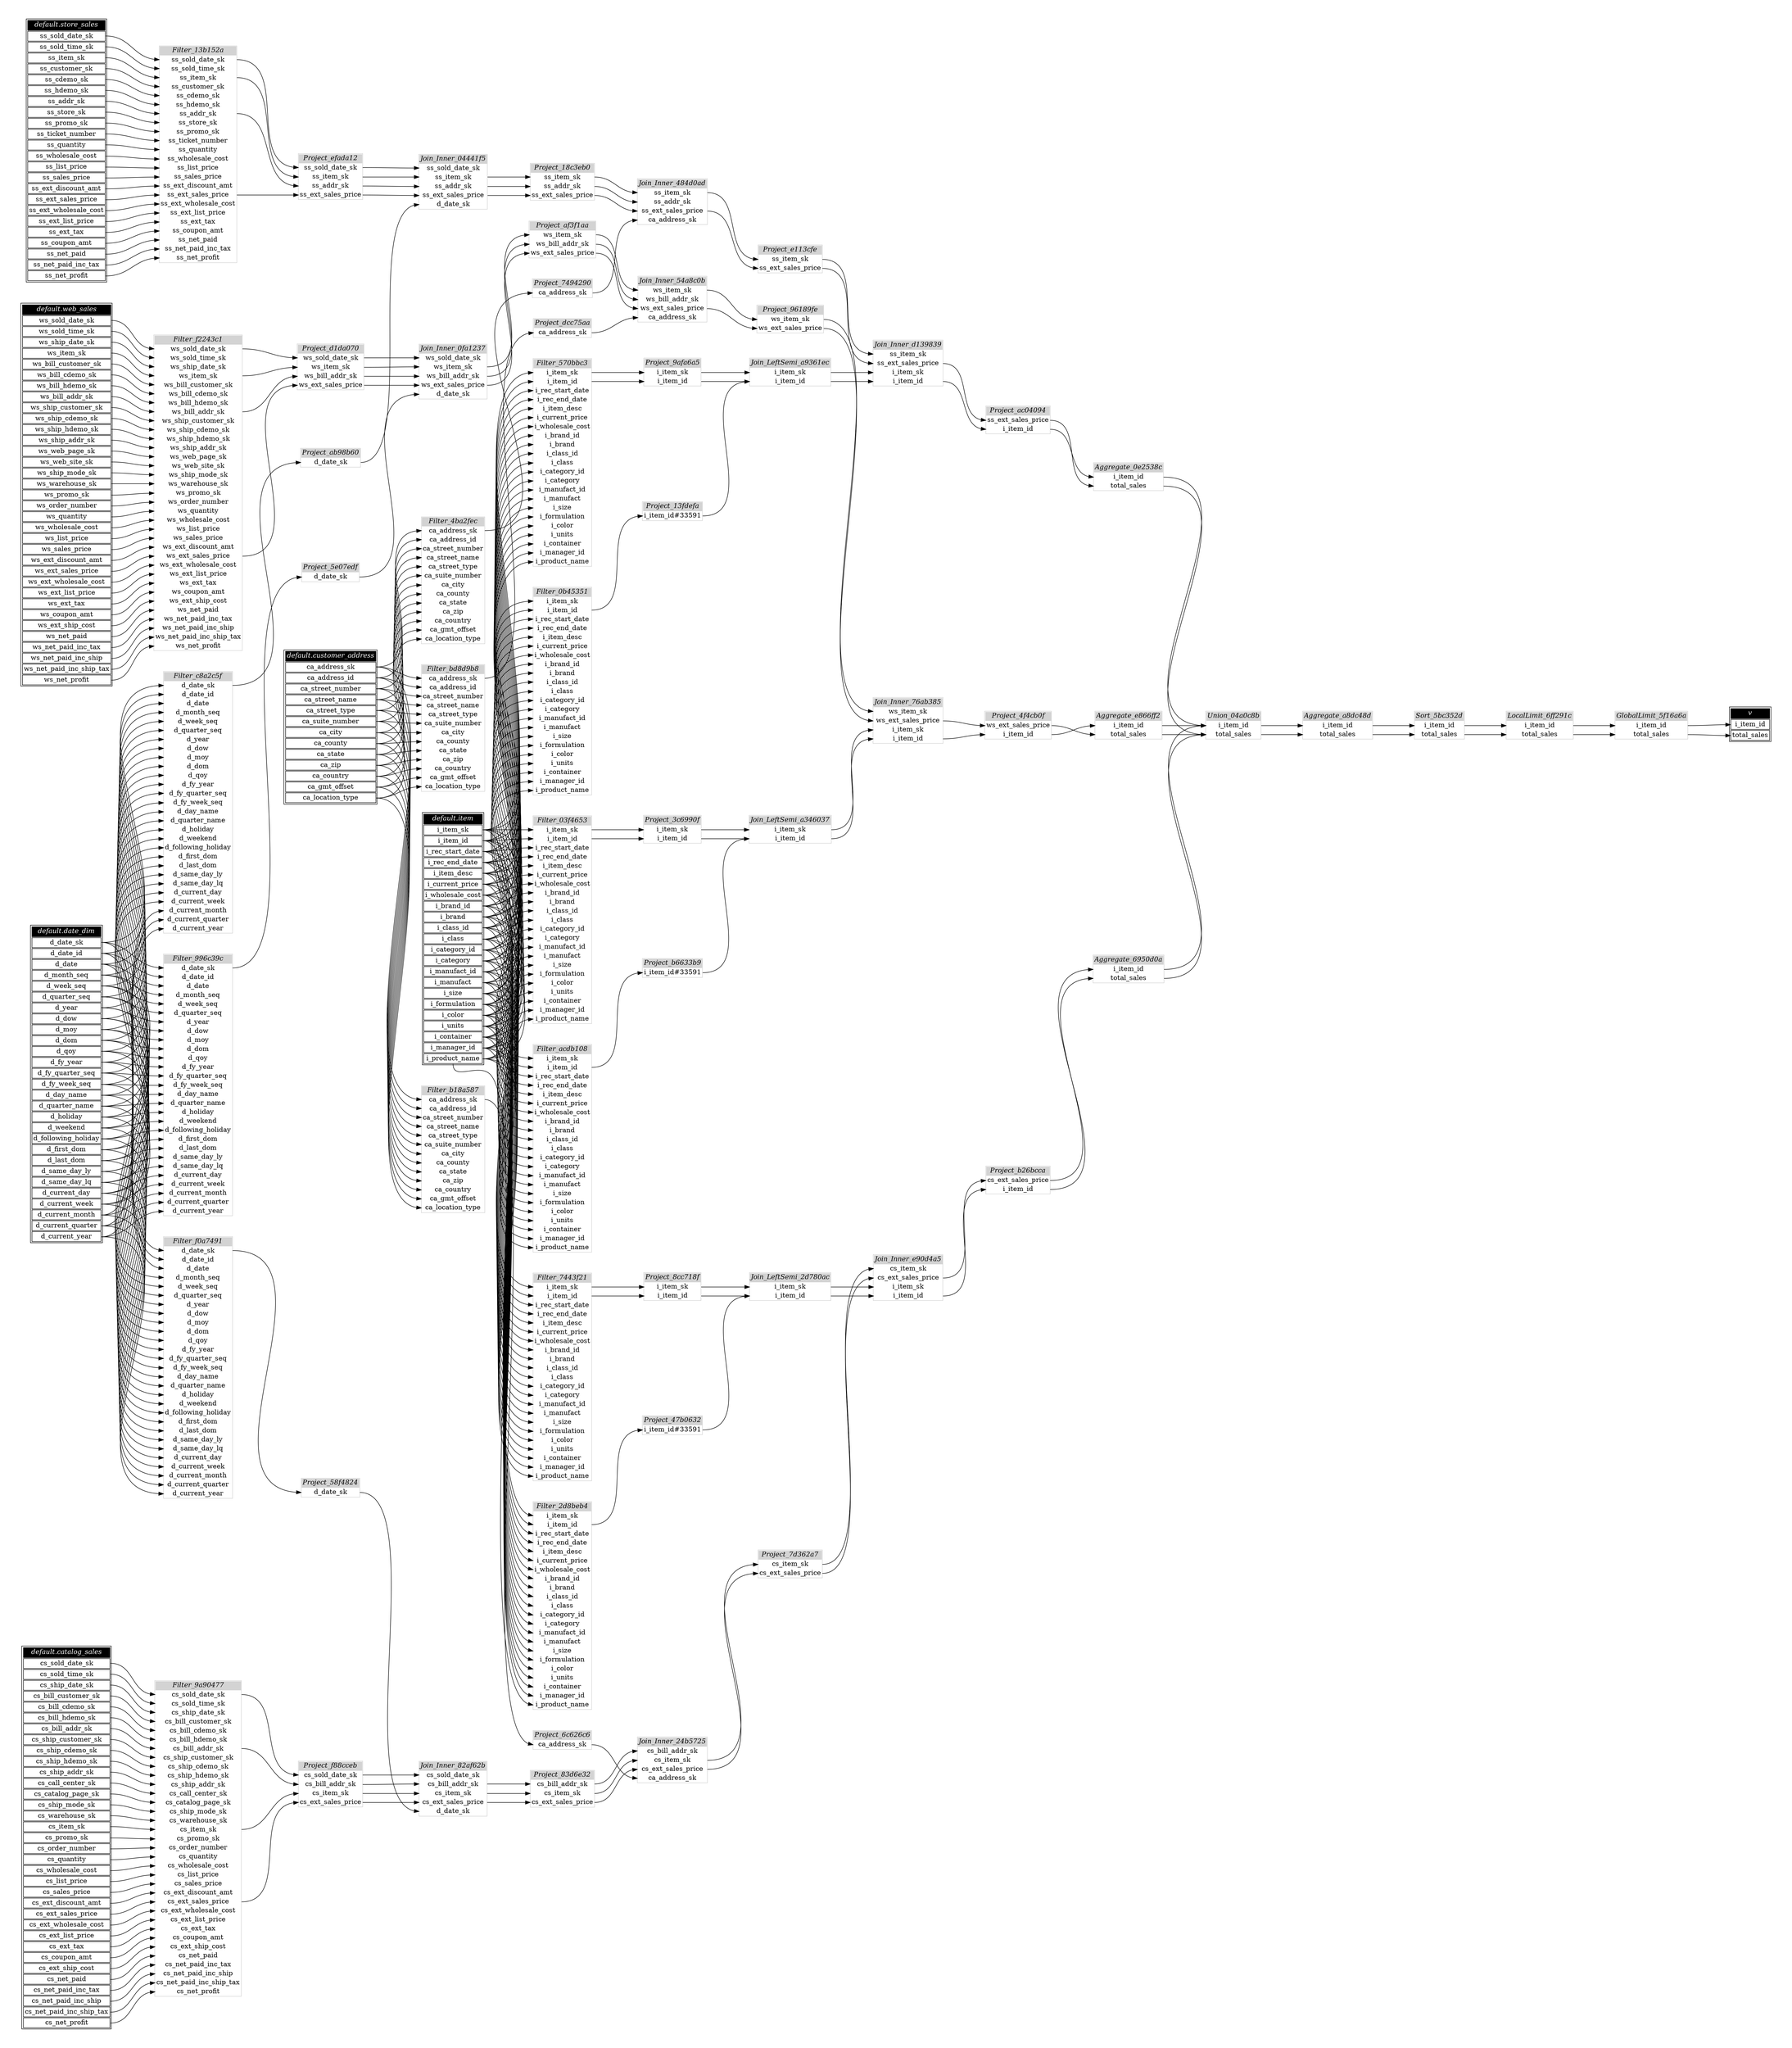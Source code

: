 // Automatically generated by TPCDSFlowTestSuite


digraph {
  graph [pad="0.5" nodesep="0.5" ranksep="1" fontname="Helvetica" rankdir=LR];
  node [shape=plaintext]

  
"Aggregate_0e2538c" [label=<
<table color="lightgray" border="1" cellborder="0" cellspacing="0">
  <tr><td bgcolor="lightgray" port="nodeName"><i>Aggregate_0e2538c</i></td></tr>
  <tr><td port="0">i_item_id</td></tr>
<tr><td port="1">total_sales</td></tr>
</table>>];
     

"Aggregate_6950d0a" [label=<
<table color="lightgray" border="1" cellborder="0" cellspacing="0">
  <tr><td bgcolor="lightgray" port="nodeName"><i>Aggregate_6950d0a</i></td></tr>
  <tr><td port="0">i_item_id</td></tr>
<tr><td port="1">total_sales</td></tr>
</table>>];
     

"Aggregate_a8dc48d" [label=<
<table color="lightgray" border="1" cellborder="0" cellspacing="0">
  <tr><td bgcolor="lightgray" port="nodeName"><i>Aggregate_a8dc48d</i></td></tr>
  <tr><td port="0">i_item_id</td></tr>
<tr><td port="1">total_sales</td></tr>
</table>>];
     

"Aggregate_e866ff2" [label=<
<table color="lightgray" border="1" cellborder="0" cellspacing="0">
  <tr><td bgcolor="lightgray" port="nodeName"><i>Aggregate_e866ff2</i></td></tr>
  <tr><td port="0">i_item_id</td></tr>
<tr><td port="1">total_sales</td></tr>
</table>>];
     

"Filter_03f4653" [label=<
<table color="lightgray" border="1" cellborder="0" cellspacing="0">
  <tr><td bgcolor="lightgray" port="nodeName"><i>Filter_03f4653</i></td></tr>
  <tr><td port="0">i_item_sk</td></tr>
<tr><td port="1">i_item_id</td></tr>
<tr><td port="2">i_rec_start_date</td></tr>
<tr><td port="3">i_rec_end_date</td></tr>
<tr><td port="4">i_item_desc</td></tr>
<tr><td port="5">i_current_price</td></tr>
<tr><td port="6">i_wholesale_cost</td></tr>
<tr><td port="7">i_brand_id</td></tr>
<tr><td port="8">i_brand</td></tr>
<tr><td port="9">i_class_id</td></tr>
<tr><td port="10">i_class</td></tr>
<tr><td port="11">i_category_id</td></tr>
<tr><td port="12">i_category</td></tr>
<tr><td port="13">i_manufact_id</td></tr>
<tr><td port="14">i_manufact</td></tr>
<tr><td port="15">i_size</td></tr>
<tr><td port="16">i_formulation</td></tr>
<tr><td port="17">i_color</td></tr>
<tr><td port="18">i_units</td></tr>
<tr><td port="19">i_container</td></tr>
<tr><td port="20">i_manager_id</td></tr>
<tr><td port="21">i_product_name</td></tr>
</table>>];
     

"Filter_0b45351" [label=<
<table color="lightgray" border="1" cellborder="0" cellspacing="0">
  <tr><td bgcolor="lightgray" port="nodeName"><i>Filter_0b45351</i></td></tr>
  <tr><td port="0">i_item_sk</td></tr>
<tr><td port="1">i_item_id</td></tr>
<tr><td port="2">i_rec_start_date</td></tr>
<tr><td port="3">i_rec_end_date</td></tr>
<tr><td port="4">i_item_desc</td></tr>
<tr><td port="5">i_current_price</td></tr>
<tr><td port="6">i_wholesale_cost</td></tr>
<tr><td port="7">i_brand_id</td></tr>
<tr><td port="8">i_brand</td></tr>
<tr><td port="9">i_class_id</td></tr>
<tr><td port="10">i_class</td></tr>
<tr><td port="11">i_category_id</td></tr>
<tr><td port="12">i_category</td></tr>
<tr><td port="13">i_manufact_id</td></tr>
<tr><td port="14">i_manufact</td></tr>
<tr><td port="15">i_size</td></tr>
<tr><td port="16">i_formulation</td></tr>
<tr><td port="17">i_color</td></tr>
<tr><td port="18">i_units</td></tr>
<tr><td port="19">i_container</td></tr>
<tr><td port="20">i_manager_id</td></tr>
<tr><td port="21">i_product_name</td></tr>
</table>>];
     

"Filter_13b152a" [label=<
<table color="lightgray" border="1" cellborder="0" cellspacing="0">
  <tr><td bgcolor="lightgray" port="nodeName"><i>Filter_13b152a</i></td></tr>
  <tr><td port="0">ss_sold_date_sk</td></tr>
<tr><td port="1">ss_sold_time_sk</td></tr>
<tr><td port="2">ss_item_sk</td></tr>
<tr><td port="3">ss_customer_sk</td></tr>
<tr><td port="4">ss_cdemo_sk</td></tr>
<tr><td port="5">ss_hdemo_sk</td></tr>
<tr><td port="6">ss_addr_sk</td></tr>
<tr><td port="7">ss_store_sk</td></tr>
<tr><td port="8">ss_promo_sk</td></tr>
<tr><td port="9">ss_ticket_number</td></tr>
<tr><td port="10">ss_quantity</td></tr>
<tr><td port="11">ss_wholesale_cost</td></tr>
<tr><td port="12">ss_list_price</td></tr>
<tr><td port="13">ss_sales_price</td></tr>
<tr><td port="14">ss_ext_discount_amt</td></tr>
<tr><td port="15">ss_ext_sales_price</td></tr>
<tr><td port="16">ss_ext_wholesale_cost</td></tr>
<tr><td port="17">ss_ext_list_price</td></tr>
<tr><td port="18">ss_ext_tax</td></tr>
<tr><td port="19">ss_coupon_amt</td></tr>
<tr><td port="20">ss_net_paid</td></tr>
<tr><td port="21">ss_net_paid_inc_tax</td></tr>
<tr><td port="22">ss_net_profit</td></tr>
</table>>];
     

"Filter_2d8beb4" [label=<
<table color="lightgray" border="1" cellborder="0" cellspacing="0">
  <tr><td bgcolor="lightgray" port="nodeName"><i>Filter_2d8beb4</i></td></tr>
  <tr><td port="0">i_item_sk</td></tr>
<tr><td port="1">i_item_id</td></tr>
<tr><td port="2">i_rec_start_date</td></tr>
<tr><td port="3">i_rec_end_date</td></tr>
<tr><td port="4">i_item_desc</td></tr>
<tr><td port="5">i_current_price</td></tr>
<tr><td port="6">i_wholesale_cost</td></tr>
<tr><td port="7">i_brand_id</td></tr>
<tr><td port="8">i_brand</td></tr>
<tr><td port="9">i_class_id</td></tr>
<tr><td port="10">i_class</td></tr>
<tr><td port="11">i_category_id</td></tr>
<tr><td port="12">i_category</td></tr>
<tr><td port="13">i_manufact_id</td></tr>
<tr><td port="14">i_manufact</td></tr>
<tr><td port="15">i_size</td></tr>
<tr><td port="16">i_formulation</td></tr>
<tr><td port="17">i_color</td></tr>
<tr><td port="18">i_units</td></tr>
<tr><td port="19">i_container</td></tr>
<tr><td port="20">i_manager_id</td></tr>
<tr><td port="21">i_product_name</td></tr>
</table>>];
     

"Filter_4ba2fec" [label=<
<table color="lightgray" border="1" cellborder="0" cellspacing="0">
  <tr><td bgcolor="lightgray" port="nodeName"><i>Filter_4ba2fec</i></td></tr>
  <tr><td port="0">ca_address_sk</td></tr>
<tr><td port="1">ca_address_id</td></tr>
<tr><td port="2">ca_street_number</td></tr>
<tr><td port="3">ca_street_name</td></tr>
<tr><td port="4">ca_street_type</td></tr>
<tr><td port="5">ca_suite_number</td></tr>
<tr><td port="6">ca_city</td></tr>
<tr><td port="7">ca_county</td></tr>
<tr><td port="8">ca_state</td></tr>
<tr><td port="9">ca_zip</td></tr>
<tr><td port="10">ca_country</td></tr>
<tr><td port="11">ca_gmt_offset</td></tr>
<tr><td port="12">ca_location_type</td></tr>
</table>>];
     

"Filter_570bbc3" [label=<
<table color="lightgray" border="1" cellborder="0" cellspacing="0">
  <tr><td bgcolor="lightgray" port="nodeName"><i>Filter_570bbc3</i></td></tr>
  <tr><td port="0">i_item_sk</td></tr>
<tr><td port="1">i_item_id</td></tr>
<tr><td port="2">i_rec_start_date</td></tr>
<tr><td port="3">i_rec_end_date</td></tr>
<tr><td port="4">i_item_desc</td></tr>
<tr><td port="5">i_current_price</td></tr>
<tr><td port="6">i_wholesale_cost</td></tr>
<tr><td port="7">i_brand_id</td></tr>
<tr><td port="8">i_brand</td></tr>
<tr><td port="9">i_class_id</td></tr>
<tr><td port="10">i_class</td></tr>
<tr><td port="11">i_category_id</td></tr>
<tr><td port="12">i_category</td></tr>
<tr><td port="13">i_manufact_id</td></tr>
<tr><td port="14">i_manufact</td></tr>
<tr><td port="15">i_size</td></tr>
<tr><td port="16">i_formulation</td></tr>
<tr><td port="17">i_color</td></tr>
<tr><td port="18">i_units</td></tr>
<tr><td port="19">i_container</td></tr>
<tr><td port="20">i_manager_id</td></tr>
<tr><td port="21">i_product_name</td></tr>
</table>>];
     

"Filter_7443f21" [label=<
<table color="lightgray" border="1" cellborder="0" cellspacing="0">
  <tr><td bgcolor="lightgray" port="nodeName"><i>Filter_7443f21</i></td></tr>
  <tr><td port="0">i_item_sk</td></tr>
<tr><td port="1">i_item_id</td></tr>
<tr><td port="2">i_rec_start_date</td></tr>
<tr><td port="3">i_rec_end_date</td></tr>
<tr><td port="4">i_item_desc</td></tr>
<tr><td port="5">i_current_price</td></tr>
<tr><td port="6">i_wholesale_cost</td></tr>
<tr><td port="7">i_brand_id</td></tr>
<tr><td port="8">i_brand</td></tr>
<tr><td port="9">i_class_id</td></tr>
<tr><td port="10">i_class</td></tr>
<tr><td port="11">i_category_id</td></tr>
<tr><td port="12">i_category</td></tr>
<tr><td port="13">i_manufact_id</td></tr>
<tr><td port="14">i_manufact</td></tr>
<tr><td port="15">i_size</td></tr>
<tr><td port="16">i_formulation</td></tr>
<tr><td port="17">i_color</td></tr>
<tr><td port="18">i_units</td></tr>
<tr><td port="19">i_container</td></tr>
<tr><td port="20">i_manager_id</td></tr>
<tr><td port="21">i_product_name</td></tr>
</table>>];
     

"Filter_996c39c" [label=<
<table color="lightgray" border="1" cellborder="0" cellspacing="0">
  <tr><td bgcolor="lightgray" port="nodeName"><i>Filter_996c39c</i></td></tr>
  <tr><td port="0">d_date_sk</td></tr>
<tr><td port="1">d_date_id</td></tr>
<tr><td port="2">d_date</td></tr>
<tr><td port="3">d_month_seq</td></tr>
<tr><td port="4">d_week_seq</td></tr>
<tr><td port="5">d_quarter_seq</td></tr>
<tr><td port="6">d_year</td></tr>
<tr><td port="7">d_dow</td></tr>
<tr><td port="8">d_moy</td></tr>
<tr><td port="9">d_dom</td></tr>
<tr><td port="10">d_qoy</td></tr>
<tr><td port="11">d_fy_year</td></tr>
<tr><td port="12">d_fy_quarter_seq</td></tr>
<tr><td port="13">d_fy_week_seq</td></tr>
<tr><td port="14">d_day_name</td></tr>
<tr><td port="15">d_quarter_name</td></tr>
<tr><td port="16">d_holiday</td></tr>
<tr><td port="17">d_weekend</td></tr>
<tr><td port="18">d_following_holiday</td></tr>
<tr><td port="19">d_first_dom</td></tr>
<tr><td port="20">d_last_dom</td></tr>
<tr><td port="21">d_same_day_ly</td></tr>
<tr><td port="22">d_same_day_lq</td></tr>
<tr><td port="23">d_current_day</td></tr>
<tr><td port="24">d_current_week</td></tr>
<tr><td port="25">d_current_month</td></tr>
<tr><td port="26">d_current_quarter</td></tr>
<tr><td port="27">d_current_year</td></tr>
</table>>];
     

"Filter_9a90477" [label=<
<table color="lightgray" border="1" cellborder="0" cellspacing="0">
  <tr><td bgcolor="lightgray" port="nodeName"><i>Filter_9a90477</i></td></tr>
  <tr><td port="0">cs_sold_date_sk</td></tr>
<tr><td port="1">cs_sold_time_sk</td></tr>
<tr><td port="2">cs_ship_date_sk</td></tr>
<tr><td port="3">cs_bill_customer_sk</td></tr>
<tr><td port="4">cs_bill_cdemo_sk</td></tr>
<tr><td port="5">cs_bill_hdemo_sk</td></tr>
<tr><td port="6">cs_bill_addr_sk</td></tr>
<tr><td port="7">cs_ship_customer_sk</td></tr>
<tr><td port="8">cs_ship_cdemo_sk</td></tr>
<tr><td port="9">cs_ship_hdemo_sk</td></tr>
<tr><td port="10">cs_ship_addr_sk</td></tr>
<tr><td port="11">cs_call_center_sk</td></tr>
<tr><td port="12">cs_catalog_page_sk</td></tr>
<tr><td port="13">cs_ship_mode_sk</td></tr>
<tr><td port="14">cs_warehouse_sk</td></tr>
<tr><td port="15">cs_item_sk</td></tr>
<tr><td port="16">cs_promo_sk</td></tr>
<tr><td port="17">cs_order_number</td></tr>
<tr><td port="18">cs_quantity</td></tr>
<tr><td port="19">cs_wholesale_cost</td></tr>
<tr><td port="20">cs_list_price</td></tr>
<tr><td port="21">cs_sales_price</td></tr>
<tr><td port="22">cs_ext_discount_amt</td></tr>
<tr><td port="23">cs_ext_sales_price</td></tr>
<tr><td port="24">cs_ext_wholesale_cost</td></tr>
<tr><td port="25">cs_ext_list_price</td></tr>
<tr><td port="26">cs_ext_tax</td></tr>
<tr><td port="27">cs_coupon_amt</td></tr>
<tr><td port="28">cs_ext_ship_cost</td></tr>
<tr><td port="29">cs_net_paid</td></tr>
<tr><td port="30">cs_net_paid_inc_tax</td></tr>
<tr><td port="31">cs_net_paid_inc_ship</td></tr>
<tr><td port="32">cs_net_paid_inc_ship_tax</td></tr>
<tr><td port="33">cs_net_profit</td></tr>
</table>>];
     

"Filter_acdb108" [label=<
<table color="lightgray" border="1" cellborder="0" cellspacing="0">
  <tr><td bgcolor="lightgray" port="nodeName"><i>Filter_acdb108</i></td></tr>
  <tr><td port="0">i_item_sk</td></tr>
<tr><td port="1">i_item_id</td></tr>
<tr><td port="2">i_rec_start_date</td></tr>
<tr><td port="3">i_rec_end_date</td></tr>
<tr><td port="4">i_item_desc</td></tr>
<tr><td port="5">i_current_price</td></tr>
<tr><td port="6">i_wholesale_cost</td></tr>
<tr><td port="7">i_brand_id</td></tr>
<tr><td port="8">i_brand</td></tr>
<tr><td port="9">i_class_id</td></tr>
<tr><td port="10">i_class</td></tr>
<tr><td port="11">i_category_id</td></tr>
<tr><td port="12">i_category</td></tr>
<tr><td port="13">i_manufact_id</td></tr>
<tr><td port="14">i_manufact</td></tr>
<tr><td port="15">i_size</td></tr>
<tr><td port="16">i_formulation</td></tr>
<tr><td port="17">i_color</td></tr>
<tr><td port="18">i_units</td></tr>
<tr><td port="19">i_container</td></tr>
<tr><td port="20">i_manager_id</td></tr>
<tr><td port="21">i_product_name</td></tr>
</table>>];
     

"Filter_b18a587" [label=<
<table color="lightgray" border="1" cellborder="0" cellspacing="0">
  <tr><td bgcolor="lightgray" port="nodeName"><i>Filter_b18a587</i></td></tr>
  <tr><td port="0">ca_address_sk</td></tr>
<tr><td port="1">ca_address_id</td></tr>
<tr><td port="2">ca_street_number</td></tr>
<tr><td port="3">ca_street_name</td></tr>
<tr><td port="4">ca_street_type</td></tr>
<tr><td port="5">ca_suite_number</td></tr>
<tr><td port="6">ca_city</td></tr>
<tr><td port="7">ca_county</td></tr>
<tr><td port="8">ca_state</td></tr>
<tr><td port="9">ca_zip</td></tr>
<tr><td port="10">ca_country</td></tr>
<tr><td port="11">ca_gmt_offset</td></tr>
<tr><td port="12">ca_location_type</td></tr>
</table>>];
     

"Filter_bd8d9b8" [label=<
<table color="lightgray" border="1" cellborder="0" cellspacing="0">
  <tr><td bgcolor="lightgray" port="nodeName"><i>Filter_bd8d9b8</i></td></tr>
  <tr><td port="0">ca_address_sk</td></tr>
<tr><td port="1">ca_address_id</td></tr>
<tr><td port="2">ca_street_number</td></tr>
<tr><td port="3">ca_street_name</td></tr>
<tr><td port="4">ca_street_type</td></tr>
<tr><td port="5">ca_suite_number</td></tr>
<tr><td port="6">ca_city</td></tr>
<tr><td port="7">ca_county</td></tr>
<tr><td port="8">ca_state</td></tr>
<tr><td port="9">ca_zip</td></tr>
<tr><td port="10">ca_country</td></tr>
<tr><td port="11">ca_gmt_offset</td></tr>
<tr><td port="12">ca_location_type</td></tr>
</table>>];
     

"Filter_c8a2c5f" [label=<
<table color="lightgray" border="1" cellborder="0" cellspacing="0">
  <tr><td bgcolor="lightgray" port="nodeName"><i>Filter_c8a2c5f</i></td></tr>
  <tr><td port="0">d_date_sk</td></tr>
<tr><td port="1">d_date_id</td></tr>
<tr><td port="2">d_date</td></tr>
<tr><td port="3">d_month_seq</td></tr>
<tr><td port="4">d_week_seq</td></tr>
<tr><td port="5">d_quarter_seq</td></tr>
<tr><td port="6">d_year</td></tr>
<tr><td port="7">d_dow</td></tr>
<tr><td port="8">d_moy</td></tr>
<tr><td port="9">d_dom</td></tr>
<tr><td port="10">d_qoy</td></tr>
<tr><td port="11">d_fy_year</td></tr>
<tr><td port="12">d_fy_quarter_seq</td></tr>
<tr><td port="13">d_fy_week_seq</td></tr>
<tr><td port="14">d_day_name</td></tr>
<tr><td port="15">d_quarter_name</td></tr>
<tr><td port="16">d_holiday</td></tr>
<tr><td port="17">d_weekend</td></tr>
<tr><td port="18">d_following_holiday</td></tr>
<tr><td port="19">d_first_dom</td></tr>
<tr><td port="20">d_last_dom</td></tr>
<tr><td port="21">d_same_day_ly</td></tr>
<tr><td port="22">d_same_day_lq</td></tr>
<tr><td port="23">d_current_day</td></tr>
<tr><td port="24">d_current_week</td></tr>
<tr><td port="25">d_current_month</td></tr>
<tr><td port="26">d_current_quarter</td></tr>
<tr><td port="27">d_current_year</td></tr>
</table>>];
     

"Filter_f0a7491" [label=<
<table color="lightgray" border="1" cellborder="0" cellspacing="0">
  <tr><td bgcolor="lightgray" port="nodeName"><i>Filter_f0a7491</i></td></tr>
  <tr><td port="0">d_date_sk</td></tr>
<tr><td port="1">d_date_id</td></tr>
<tr><td port="2">d_date</td></tr>
<tr><td port="3">d_month_seq</td></tr>
<tr><td port="4">d_week_seq</td></tr>
<tr><td port="5">d_quarter_seq</td></tr>
<tr><td port="6">d_year</td></tr>
<tr><td port="7">d_dow</td></tr>
<tr><td port="8">d_moy</td></tr>
<tr><td port="9">d_dom</td></tr>
<tr><td port="10">d_qoy</td></tr>
<tr><td port="11">d_fy_year</td></tr>
<tr><td port="12">d_fy_quarter_seq</td></tr>
<tr><td port="13">d_fy_week_seq</td></tr>
<tr><td port="14">d_day_name</td></tr>
<tr><td port="15">d_quarter_name</td></tr>
<tr><td port="16">d_holiday</td></tr>
<tr><td port="17">d_weekend</td></tr>
<tr><td port="18">d_following_holiday</td></tr>
<tr><td port="19">d_first_dom</td></tr>
<tr><td port="20">d_last_dom</td></tr>
<tr><td port="21">d_same_day_ly</td></tr>
<tr><td port="22">d_same_day_lq</td></tr>
<tr><td port="23">d_current_day</td></tr>
<tr><td port="24">d_current_week</td></tr>
<tr><td port="25">d_current_month</td></tr>
<tr><td port="26">d_current_quarter</td></tr>
<tr><td port="27">d_current_year</td></tr>
</table>>];
     

"Filter_f2243c1" [label=<
<table color="lightgray" border="1" cellborder="0" cellspacing="0">
  <tr><td bgcolor="lightgray" port="nodeName"><i>Filter_f2243c1</i></td></tr>
  <tr><td port="0">ws_sold_date_sk</td></tr>
<tr><td port="1">ws_sold_time_sk</td></tr>
<tr><td port="2">ws_ship_date_sk</td></tr>
<tr><td port="3">ws_item_sk</td></tr>
<tr><td port="4">ws_bill_customer_sk</td></tr>
<tr><td port="5">ws_bill_cdemo_sk</td></tr>
<tr><td port="6">ws_bill_hdemo_sk</td></tr>
<tr><td port="7">ws_bill_addr_sk</td></tr>
<tr><td port="8">ws_ship_customer_sk</td></tr>
<tr><td port="9">ws_ship_cdemo_sk</td></tr>
<tr><td port="10">ws_ship_hdemo_sk</td></tr>
<tr><td port="11">ws_ship_addr_sk</td></tr>
<tr><td port="12">ws_web_page_sk</td></tr>
<tr><td port="13">ws_web_site_sk</td></tr>
<tr><td port="14">ws_ship_mode_sk</td></tr>
<tr><td port="15">ws_warehouse_sk</td></tr>
<tr><td port="16">ws_promo_sk</td></tr>
<tr><td port="17">ws_order_number</td></tr>
<tr><td port="18">ws_quantity</td></tr>
<tr><td port="19">ws_wholesale_cost</td></tr>
<tr><td port="20">ws_list_price</td></tr>
<tr><td port="21">ws_sales_price</td></tr>
<tr><td port="22">ws_ext_discount_amt</td></tr>
<tr><td port="23">ws_ext_sales_price</td></tr>
<tr><td port="24">ws_ext_wholesale_cost</td></tr>
<tr><td port="25">ws_ext_list_price</td></tr>
<tr><td port="26">ws_ext_tax</td></tr>
<tr><td port="27">ws_coupon_amt</td></tr>
<tr><td port="28">ws_ext_ship_cost</td></tr>
<tr><td port="29">ws_net_paid</td></tr>
<tr><td port="30">ws_net_paid_inc_tax</td></tr>
<tr><td port="31">ws_net_paid_inc_ship</td></tr>
<tr><td port="32">ws_net_paid_inc_ship_tax</td></tr>
<tr><td port="33">ws_net_profit</td></tr>
</table>>];
     

"GlobalLimit_5f16a6a" [label=<
<table color="lightgray" border="1" cellborder="0" cellspacing="0">
  <tr><td bgcolor="lightgray" port="nodeName"><i>GlobalLimit_5f16a6a</i></td></tr>
  <tr><td port="0">i_item_id</td></tr>
<tr><td port="1">total_sales</td></tr>
</table>>];
     

"Join_Inner_04441f5" [label=<
<table color="lightgray" border="1" cellborder="0" cellspacing="0">
  <tr><td bgcolor="lightgray" port="nodeName"><i>Join_Inner_04441f5</i></td></tr>
  <tr><td port="0">ss_sold_date_sk</td></tr>
<tr><td port="1">ss_item_sk</td></tr>
<tr><td port="2">ss_addr_sk</td></tr>
<tr><td port="3">ss_ext_sales_price</td></tr>
<tr><td port="4">d_date_sk</td></tr>
</table>>];
     

"Join_Inner_0fa1237" [label=<
<table color="lightgray" border="1" cellborder="0" cellspacing="0">
  <tr><td bgcolor="lightgray" port="nodeName"><i>Join_Inner_0fa1237</i></td></tr>
  <tr><td port="0">ws_sold_date_sk</td></tr>
<tr><td port="1">ws_item_sk</td></tr>
<tr><td port="2">ws_bill_addr_sk</td></tr>
<tr><td port="3">ws_ext_sales_price</td></tr>
<tr><td port="4">d_date_sk</td></tr>
</table>>];
     

"Join_Inner_24b5725" [label=<
<table color="lightgray" border="1" cellborder="0" cellspacing="0">
  <tr><td bgcolor="lightgray" port="nodeName"><i>Join_Inner_24b5725</i></td></tr>
  <tr><td port="0">cs_bill_addr_sk</td></tr>
<tr><td port="1">cs_item_sk</td></tr>
<tr><td port="2">cs_ext_sales_price</td></tr>
<tr><td port="3">ca_address_sk</td></tr>
</table>>];
     

"Join_Inner_484d0ad" [label=<
<table color="lightgray" border="1" cellborder="0" cellspacing="0">
  <tr><td bgcolor="lightgray" port="nodeName"><i>Join_Inner_484d0ad</i></td></tr>
  <tr><td port="0">ss_item_sk</td></tr>
<tr><td port="1">ss_addr_sk</td></tr>
<tr><td port="2">ss_ext_sales_price</td></tr>
<tr><td port="3">ca_address_sk</td></tr>
</table>>];
     

"Join_Inner_54a8c0b" [label=<
<table color="lightgray" border="1" cellborder="0" cellspacing="0">
  <tr><td bgcolor="lightgray" port="nodeName"><i>Join_Inner_54a8c0b</i></td></tr>
  <tr><td port="0">ws_item_sk</td></tr>
<tr><td port="1">ws_bill_addr_sk</td></tr>
<tr><td port="2">ws_ext_sales_price</td></tr>
<tr><td port="3">ca_address_sk</td></tr>
</table>>];
     

"Join_Inner_76ab385" [label=<
<table color="lightgray" border="1" cellborder="0" cellspacing="0">
  <tr><td bgcolor="lightgray" port="nodeName"><i>Join_Inner_76ab385</i></td></tr>
  <tr><td port="0">ws_item_sk</td></tr>
<tr><td port="1">ws_ext_sales_price</td></tr>
<tr><td port="2">i_item_sk</td></tr>
<tr><td port="3">i_item_id</td></tr>
</table>>];
     

"Join_Inner_82af62b" [label=<
<table color="lightgray" border="1" cellborder="0" cellspacing="0">
  <tr><td bgcolor="lightgray" port="nodeName"><i>Join_Inner_82af62b</i></td></tr>
  <tr><td port="0">cs_sold_date_sk</td></tr>
<tr><td port="1">cs_bill_addr_sk</td></tr>
<tr><td port="2">cs_item_sk</td></tr>
<tr><td port="3">cs_ext_sales_price</td></tr>
<tr><td port="4">d_date_sk</td></tr>
</table>>];
     

"Join_Inner_d139839" [label=<
<table color="lightgray" border="1" cellborder="0" cellspacing="0">
  <tr><td bgcolor="lightgray" port="nodeName"><i>Join_Inner_d139839</i></td></tr>
  <tr><td port="0">ss_item_sk</td></tr>
<tr><td port="1">ss_ext_sales_price</td></tr>
<tr><td port="2">i_item_sk</td></tr>
<tr><td port="3">i_item_id</td></tr>
</table>>];
     

"Join_Inner_e90d4a5" [label=<
<table color="lightgray" border="1" cellborder="0" cellspacing="0">
  <tr><td bgcolor="lightgray" port="nodeName"><i>Join_Inner_e90d4a5</i></td></tr>
  <tr><td port="0">cs_item_sk</td></tr>
<tr><td port="1">cs_ext_sales_price</td></tr>
<tr><td port="2">i_item_sk</td></tr>
<tr><td port="3">i_item_id</td></tr>
</table>>];
     

"Join_LeftSemi_2d780ac" [label=<
<table color="lightgray" border="1" cellborder="0" cellspacing="0">
  <tr><td bgcolor="lightgray" port="nodeName"><i>Join_LeftSemi_2d780ac</i></td></tr>
  <tr><td port="0">i_item_sk</td></tr>
<tr><td port="1">i_item_id</td></tr>
</table>>];
     

"Join_LeftSemi_a346037" [label=<
<table color="lightgray" border="1" cellborder="0" cellspacing="0">
  <tr><td bgcolor="lightgray" port="nodeName"><i>Join_LeftSemi_a346037</i></td></tr>
  <tr><td port="0">i_item_sk</td></tr>
<tr><td port="1">i_item_id</td></tr>
</table>>];
     

"Join_LeftSemi_a9361ec" [label=<
<table color="lightgray" border="1" cellborder="0" cellspacing="0">
  <tr><td bgcolor="lightgray" port="nodeName"><i>Join_LeftSemi_a9361ec</i></td></tr>
  <tr><td port="0">i_item_sk</td></tr>
<tr><td port="1">i_item_id</td></tr>
</table>>];
     

"LocalLimit_6ff291c" [label=<
<table color="lightgray" border="1" cellborder="0" cellspacing="0">
  <tr><td bgcolor="lightgray" port="nodeName"><i>LocalLimit_6ff291c</i></td></tr>
  <tr><td port="0">i_item_id</td></tr>
<tr><td port="1">total_sales</td></tr>
</table>>];
     

"Project_13fdefa" [label=<
<table color="lightgray" border="1" cellborder="0" cellspacing="0">
  <tr><td bgcolor="lightgray" port="nodeName"><i>Project_13fdefa</i></td></tr>
  <tr><td port="0">i_item_id#33591</td></tr>
</table>>];
     

"Project_18c3eb0" [label=<
<table color="lightgray" border="1" cellborder="0" cellspacing="0">
  <tr><td bgcolor="lightgray" port="nodeName"><i>Project_18c3eb0</i></td></tr>
  <tr><td port="0">ss_item_sk</td></tr>
<tr><td port="1">ss_addr_sk</td></tr>
<tr><td port="2">ss_ext_sales_price</td></tr>
</table>>];
     

"Project_3c6990f" [label=<
<table color="lightgray" border="1" cellborder="0" cellspacing="0">
  <tr><td bgcolor="lightgray" port="nodeName"><i>Project_3c6990f</i></td></tr>
  <tr><td port="0">i_item_sk</td></tr>
<tr><td port="1">i_item_id</td></tr>
</table>>];
     

"Project_47b0632" [label=<
<table color="lightgray" border="1" cellborder="0" cellspacing="0">
  <tr><td bgcolor="lightgray" port="nodeName"><i>Project_47b0632</i></td></tr>
  <tr><td port="0">i_item_id#33591</td></tr>
</table>>];
     

"Project_4f4cb0f" [label=<
<table color="lightgray" border="1" cellborder="0" cellspacing="0">
  <tr><td bgcolor="lightgray" port="nodeName"><i>Project_4f4cb0f</i></td></tr>
  <tr><td port="0">ws_ext_sales_price</td></tr>
<tr><td port="1">i_item_id</td></tr>
</table>>];
     

"Project_58f4824" [label=<
<table color="lightgray" border="1" cellborder="0" cellspacing="0">
  <tr><td bgcolor="lightgray" port="nodeName"><i>Project_58f4824</i></td></tr>
  <tr><td port="0">d_date_sk</td></tr>
</table>>];
     

"Project_5e07edf" [label=<
<table color="lightgray" border="1" cellborder="0" cellspacing="0">
  <tr><td bgcolor="lightgray" port="nodeName"><i>Project_5e07edf</i></td></tr>
  <tr><td port="0">d_date_sk</td></tr>
</table>>];
     

"Project_6c626c6" [label=<
<table color="lightgray" border="1" cellborder="0" cellspacing="0">
  <tr><td bgcolor="lightgray" port="nodeName"><i>Project_6c626c6</i></td></tr>
  <tr><td port="0">ca_address_sk</td></tr>
</table>>];
     

"Project_7494290" [label=<
<table color="lightgray" border="1" cellborder="0" cellspacing="0">
  <tr><td bgcolor="lightgray" port="nodeName"><i>Project_7494290</i></td></tr>
  <tr><td port="0">ca_address_sk</td></tr>
</table>>];
     

"Project_7d362a7" [label=<
<table color="lightgray" border="1" cellborder="0" cellspacing="0">
  <tr><td bgcolor="lightgray" port="nodeName"><i>Project_7d362a7</i></td></tr>
  <tr><td port="0">cs_item_sk</td></tr>
<tr><td port="1">cs_ext_sales_price</td></tr>
</table>>];
     

"Project_83d6e32" [label=<
<table color="lightgray" border="1" cellborder="0" cellspacing="0">
  <tr><td bgcolor="lightgray" port="nodeName"><i>Project_83d6e32</i></td></tr>
  <tr><td port="0">cs_bill_addr_sk</td></tr>
<tr><td port="1">cs_item_sk</td></tr>
<tr><td port="2">cs_ext_sales_price</td></tr>
</table>>];
     

"Project_8cc718f" [label=<
<table color="lightgray" border="1" cellborder="0" cellspacing="0">
  <tr><td bgcolor="lightgray" port="nodeName"><i>Project_8cc718f</i></td></tr>
  <tr><td port="0">i_item_sk</td></tr>
<tr><td port="1">i_item_id</td></tr>
</table>>];
     

"Project_96189fe" [label=<
<table color="lightgray" border="1" cellborder="0" cellspacing="0">
  <tr><td bgcolor="lightgray" port="nodeName"><i>Project_96189fe</i></td></tr>
  <tr><td port="0">ws_item_sk</td></tr>
<tr><td port="1">ws_ext_sales_price</td></tr>
</table>>];
     

"Project_9afa6a5" [label=<
<table color="lightgray" border="1" cellborder="0" cellspacing="0">
  <tr><td bgcolor="lightgray" port="nodeName"><i>Project_9afa6a5</i></td></tr>
  <tr><td port="0">i_item_sk</td></tr>
<tr><td port="1">i_item_id</td></tr>
</table>>];
     

"Project_ab98b60" [label=<
<table color="lightgray" border="1" cellborder="0" cellspacing="0">
  <tr><td bgcolor="lightgray" port="nodeName"><i>Project_ab98b60</i></td></tr>
  <tr><td port="0">d_date_sk</td></tr>
</table>>];
     

"Project_ac04094" [label=<
<table color="lightgray" border="1" cellborder="0" cellspacing="0">
  <tr><td bgcolor="lightgray" port="nodeName"><i>Project_ac04094</i></td></tr>
  <tr><td port="0">ss_ext_sales_price</td></tr>
<tr><td port="1">i_item_id</td></tr>
</table>>];
     

"Project_af3f1aa" [label=<
<table color="lightgray" border="1" cellborder="0" cellspacing="0">
  <tr><td bgcolor="lightgray" port="nodeName"><i>Project_af3f1aa</i></td></tr>
  <tr><td port="0">ws_item_sk</td></tr>
<tr><td port="1">ws_bill_addr_sk</td></tr>
<tr><td port="2">ws_ext_sales_price</td></tr>
</table>>];
     

"Project_b26bcca" [label=<
<table color="lightgray" border="1" cellborder="0" cellspacing="0">
  <tr><td bgcolor="lightgray" port="nodeName"><i>Project_b26bcca</i></td></tr>
  <tr><td port="0">cs_ext_sales_price</td></tr>
<tr><td port="1">i_item_id</td></tr>
</table>>];
     

"Project_b6633b9" [label=<
<table color="lightgray" border="1" cellborder="0" cellspacing="0">
  <tr><td bgcolor="lightgray" port="nodeName"><i>Project_b6633b9</i></td></tr>
  <tr><td port="0">i_item_id#33591</td></tr>
</table>>];
     

"Project_d1da070" [label=<
<table color="lightgray" border="1" cellborder="0" cellspacing="0">
  <tr><td bgcolor="lightgray" port="nodeName"><i>Project_d1da070</i></td></tr>
  <tr><td port="0">ws_sold_date_sk</td></tr>
<tr><td port="1">ws_item_sk</td></tr>
<tr><td port="2">ws_bill_addr_sk</td></tr>
<tr><td port="3">ws_ext_sales_price</td></tr>
</table>>];
     

"Project_dcc75aa" [label=<
<table color="lightgray" border="1" cellborder="0" cellspacing="0">
  <tr><td bgcolor="lightgray" port="nodeName"><i>Project_dcc75aa</i></td></tr>
  <tr><td port="0">ca_address_sk</td></tr>
</table>>];
     

"Project_e113cfe" [label=<
<table color="lightgray" border="1" cellborder="0" cellspacing="0">
  <tr><td bgcolor="lightgray" port="nodeName"><i>Project_e113cfe</i></td></tr>
  <tr><td port="0">ss_item_sk</td></tr>
<tr><td port="1">ss_ext_sales_price</td></tr>
</table>>];
     

"Project_efada12" [label=<
<table color="lightgray" border="1" cellborder="0" cellspacing="0">
  <tr><td bgcolor="lightgray" port="nodeName"><i>Project_efada12</i></td></tr>
  <tr><td port="0">ss_sold_date_sk</td></tr>
<tr><td port="1">ss_item_sk</td></tr>
<tr><td port="2">ss_addr_sk</td></tr>
<tr><td port="3">ss_ext_sales_price</td></tr>
</table>>];
     

"Project_f88cceb" [label=<
<table color="lightgray" border="1" cellborder="0" cellspacing="0">
  <tr><td bgcolor="lightgray" port="nodeName"><i>Project_f88cceb</i></td></tr>
  <tr><td port="0">cs_sold_date_sk</td></tr>
<tr><td port="1">cs_bill_addr_sk</td></tr>
<tr><td port="2">cs_item_sk</td></tr>
<tr><td port="3">cs_ext_sales_price</td></tr>
</table>>];
     

"Sort_5bc352d" [label=<
<table color="lightgray" border="1" cellborder="0" cellspacing="0">
  <tr><td bgcolor="lightgray" port="nodeName"><i>Sort_5bc352d</i></td></tr>
  <tr><td port="0">i_item_id</td></tr>
<tr><td port="1">total_sales</td></tr>
</table>>];
     

"Union_04a0c8b" [label=<
<table color="lightgray" border="1" cellborder="0" cellspacing="0">
  <tr><td bgcolor="lightgray" port="nodeName"><i>Union_04a0c8b</i></td></tr>
  <tr><td port="0">i_item_id</td></tr>
<tr><td port="1">total_sales</td></tr>
</table>>];
     

"default.catalog_sales" [color="black" label=<
<table>
  <tr><td bgcolor="black" port="nodeName"><i><font color="white">default.catalog_sales</font></i></td></tr>
  <tr><td port="0">cs_sold_date_sk</td></tr>
<tr><td port="1">cs_sold_time_sk</td></tr>
<tr><td port="2">cs_ship_date_sk</td></tr>
<tr><td port="3">cs_bill_customer_sk</td></tr>
<tr><td port="4">cs_bill_cdemo_sk</td></tr>
<tr><td port="5">cs_bill_hdemo_sk</td></tr>
<tr><td port="6">cs_bill_addr_sk</td></tr>
<tr><td port="7">cs_ship_customer_sk</td></tr>
<tr><td port="8">cs_ship_cdemo_sk</td></tr>
<tr><td port="9">cs_ship_hdemo_sk</td></tr>
<tr><td port="10">cs_ship_addr_sk</td></tr>
<tr><td port="11">cs_call_center_sk</td></tr>
<tr><td port="12">cs_catalog_page_sk</td></tr>
<tr><td port="13">cs_ship_mode_sk</td></tr>
<tr><td port="14">cs_warehouse_sk</td></tr>
<tr><td port="15">cs_item_sk</td></tr>
<tr><td port="16">cs_promo_sk</td></tr>
<tr><td port="17">cs_order_number</td></tr>
<tr><td port="18">cs_quantity</td></tr>
<tr><td port="19">cs_wholesale_cost</td></tr>
<tr><td port="20">cs_list_price</td></tr>
<tr><td port="21">cs_sales_price</td></tr>
<tr><td port="22">cs_ext_discount_amt</td></tr>
<tr><td port="23">cs_ext_sales_price</td></tr>
<tr><td port="24">cs_ext_wholesale_cost</td></tr>
<tr><td port="25">cs_ext_list_price</td></tr>
<tr><td port="26">cs_ext_tax</td></tr>
<tr><td port="27">cs_coupon_amt</td></tr>
<tr><td port="28">cs_ext_ship_cost</td></tr>
<tr><td port="29">cs_net_paid</td></tr>
<tr><td port="30">cs_net_paid_inc_tax</td></tr>
<tr><td port="31">cs_net_paid_inc_ship</td></tr>
<tr><td port="32">cs_net_paid_inc_ship_tax</td></tr>
<tr><td port="33">cs_net_profit</td></tr>
</table>>];
     

"default.customer_address" [color="black" label=<
<table>
  <tr><td bgcolor="black" port="nodeName"><i><font color="white">default.customer_address</font></i></td></tr>
  <tr><td port="0">ca_address_sk</td></tr>
<tr><td port="1">ca_address_id</td></tr>
<tr><td port="2">ca_street_number</td></tr>
<tr><td port="3">ca_street_name</td></tr>
<tr><td port="4">ca_street_type</td></tr>
<tr><td port="5">ca_suite_number</td></tr>
<tr><td port="6">ca_city</td></tr>
<tr><td port="7">ca_county</td></tr>
<tr><td port="8">ca_state</td></tr>
<tr><td port="9">ca_zip</td></tr>
<tr><td port="10">ca_country</td></tr>
<tr><td port="11">ca_gmt_offset</td></tr>
<tr><td port="12">ca_location_type</td></tr>
</table>>];
     

"default.date_dim" [color="black" label=<
<table>
  <tr><td bgcolor="black" port="nodeName"><i><font color="white">default.date_dim</font></i></td></tr>
  <tr><td port="0">d_date_sk</td></tr>
<tr><td port="1">d_date_id</td></tr>
<tr><td port="2">d_date</td></tr>
<tr><td port="3">d_month_seq</td></tr>
<tr><td port="4">d_week_seq</td></tr>
<tr><td port="5">d_quarter_seq</td></tr>
<tr><td port="6">d_year</td></tr>
<tr><td port="7">d_dow</td></tr>
<tr><td port="8">d_moy</td></tr>
<tr><td port="9">d_dom</td></tr>
<tr><td port="10">d_qoy</td></tr>
<tr><td port="11">d_fy_year</td></tr>
<tr><td port="12">d_fy_quarter_seq</td></tr>
<tr><td port="13">d_fy_week_seq</td></tr>
<tr><td port="14">d_day_name</td></tr>
<tr><td port="15">d_quarter_name</td></tr>
<tr><td port="16">d_holiday</td></tr>
<tr><td port="17">d_weekend</td></tr>
<tr><td port="18">d_following_holiday</td></tr>
<tr><td port="19">d_first_dom</td></tr>
<tr><td port="20">d_last_dom</td></tr>
<tr><td port="21">d_same_day_ly</td></tr>
<tr><td port="22">d_same_day_lq</td></tr>
<tr><td port="23">d_current_day</td></tr>
<tr><td port="24">d_current_week</td></tr>
<tr><td port="25">d_current_month</td></tr>
<tr><td port="26">d_current_quarter</td></tr>
<tr><td port="27">d_current_year</td></tr>
</table>>];
     

"default.item" [color="black" label=<
<table>
  <tr><td bgcolor="black" port="nodeName"><i><font color="white">default.item</font></i></td></tr>
  <tr><td port="0">i_item_sk</td></tr>
<tr><td port="1">i_item_id</td></tr>
<tr><td port="2">i_rec_start_date</td></tr>
<tr><td port="3">i_rec_end_date</td></tr>
<tr><td port="4">i_item_desc</td></tr>
<tr><td port="5">i_current_price</td></tr>
<tr><td port="6">i_wholesale_cost</td></tr>
<tr><td port="7">i_brand_id</td></tr>
<tr><td port="8">i_brand</td></tr>
<tr><td port="9">i_class_id</td></tr>
<tr><td port="10">i_class</td></tr>
<tr><td port="11">i_category_id</td></tr>
<tr><td port="12">i_category</td></tr>
<tr><td port="13">i_manufact_id</td></tr>
<tr><td port="14">i_manufact</td></tr>
<tr><td port="15">i_size</td></tr>
<tr><td port="16">i_formulation</td></tr>
<tr><td port="17">i_color</td></tr>
<tr><td port="18">i_units</td></tr>
<tr><td port="19">i_container</td></tr>
<tr><td port="20">i_manager_id</td></tr>
<tr><td port="21">i_product_name</td></tr>
</table>>];
     

"default.store_sales" [color="black" label=<
<table>
  <tr><td bgcolor="black" port="nodeName"><i><font color="white">default.store_sales</font></i></td></tr>
  <tr><td port="0">ss_sold_date_sk</td></tr>
<tr><td port="1">ss_sold_time_sk</td></tr>
<tr><td port="2">ss_item_sk</td></tr>
<tr><td port="3">ss_customer_sk</td></tr>
<tr><td port="4">ss_cdemo_sk</td></tr>
<tr><td port="5">ss_hdemo_sk</td></tr>
<tr><td port="6">ss_addr_sk</td></tr>
<tr><td port="7">ss_store_sk</td></tr>
<tr><td port="8">ss_promo_sk</td></tr>
<tr><td port="9">ss_ticket_number</td></tr>
<tr><td port="10">ss_quantity</td></tr>
<tr><td port="11">ss_wholesale_cost</td></tr>
<tr><td port="12">ss_list_price</td></tr>
<tr><td port="13">ss_sales_price</td></tr>
<tr><td port="14">ss_ext_discount_amt</td></tr>
<tr><td port="15">ss_ext_sales_price</td></tr>
<tr><td port="16">ss_ext_wholesale_cost</td></tr>
<tr><td port="17">ss_ext_list_price</td></tr>
<tr><td port="18">ss_ext_tax</td></tr>
<tr><td port="19">ss_coupon_amt</td></tr>
<tr><td port="20">ss_net_paid</td></tr>
<tr><td port="21">ss_net_paid_inc_tax</td></tr>
<tr><td port="22">ss_net_profit</td></tr>
</table>>];
     

"default.web_sales" [color="black" label=<
<table>
  <tr><td bgcolor="black" port="nodeName"><i><font color="white">default.web_sales</font></i></td></tr>
  <tr><td port="0">ws_sold_date_sk</td></tr>
<tr><td port="1">ws_sold_time_sk</td></tr>
<tr><td port="2">ws_ship_date_sk</td></tr>
<tr><td port="3">ws_item_sk</td></tr>
<tr><td port="4">ws_bill_customer_sk</td></tr>
<tr><td port="5">ws_bill_cdemo_sk</td></tr>
<tr><td port="6">ws_bill_hdemo_sk</td></tr>
<tr><td port="7">ws_bill_addr_sk</td></tr>
<tr><td port="8">ws_ship_customer_sk</td></tr>
<tr><td port="9">ws_ship_cdemo_sk</td></tr>
<tr><td port="10">ws_ship_hdemo_sk</td></tr>
<tr><td port="11">ws_ship_addr_sk</td></tr>
<tr><td port="12">ws_web_page_sk</td></tr>
<tr><td port="13">ws_web_site_sk</td></tr>
<tr><td port="14">ws_ship_mode_sk</td></tr>
<tr><td port="15">ws_warehouse_sk</td></tr>
<tr><td port="16">ws_promo_sk</td></tr>
<tr><td port="17">ws_order_number</td></tr>
<tr><td port="18">ws_quantity</td></tr>
<tr><td port="19">ws_wholesale_cost</td></tr>
<tr><td port="20">ws_list_price</td></tr>
<tr><td port="21">ws_sales_price</td></tr>
<tr><td port="22">ws_ext_discount_amt</td></tr>
<tr><td port="23">ws_ext_sales_price</td></tr>
<tr><td port="24">ws_ext_wholesale_cost</td></tr>
<tr><td port="25">ws_ext_list_price</td></tr>
<tr><td port="26">ws_ext_tax</td></tr>
<tr><td port="27">ws_coupon_amt</td></tr>
<tr><td port="28">ws_ext_ship_cost</td></tr>
<tr><td port="29">ws_net_paid</td></tr>
<tr><td port="30">ws_net_paid_inc_tax</td></tr>
<tr><td port="31">ws_net_paid_inc_ship</td></tr>
<tr><td port="32">ws_net_paid_inc_ship_tax</td></tr>
<tr><td port="33">ws_net_profit</td></tr>
</table>>];
     

"v" [color="black" label=<
<table>
  <tr><td bgcolor="black" port="nodeName"><i><font color="white">v</font></i></td></tr>
  <tr><td port="0">i_item_id</td></tr>
<tr><td port="1">total_sales</td></tr>
</table>>];
     
  "Aggregate_0e2538c":0 -> "Union_04a0c8b":0;
"Aggregate_0e2538c":1 -> "Union_04a0c8b":1;
"Aggregate_6950d0a":0 -> "Union_04a0c8b":0;
"Aggregate_6950d0a":1 -> "Union_04a0c8b":1;
"Aggregate_a8dc48d":0 -> "Sort_5bc352d":0;
"Aggregate_a8dc48d":1 -> "Sort_5bc352d":1;
"Aggregate_e866ff2":0 -> "Union_04a0c8b":0;
"Aggregate_e866ff2":1 -> "Union_04a0c8b":1;
"Filter_03f4653":0 -> "Project_3c6990f":0;
"Filter_03f4653":1 -> "Project_3c6990f":1;
"Filter_0b45351":1 -> "Project_13fdefa":0;
"Filter_13b152a":0 -> "Project_efada12":0;
"Filter_13b152a":15 -> "Project_efada12":3;
"Filter_13b152a":2 -> "Project_efada12":1;
"Filter_13b152a":6 -> "Project_efada12":2;
"Filter_2d8beb4":1 -> "Project_47b0632":0;
"Filter_4ba2fec":0 -> "Project_7494290":0;
"Filter_570bbc3":0 -> "Project_9afa6a5":0;
"Filter_570bbc3":1 -> "Project_9afa6a5":1;
"Filter_7443f21":0 -> "Project_8cc718f":0;
"Filter_7443f21":1 -> "Project_8cc718f":1;
"Filter_996c39c":0 -> "Project_5e07edf":0;
"Filter_9a90477":0 -> "Project_f88cceb":0;
"Filter_9a90477":15 -> "Project_f88cceb":2;
"Filter_9a90477":23 -> "Project_f88cceb":3;
"Filter_9a90477":6 -> "Project_f88cceb":1;
"Filter_acdb108":1 -> "Project_b6633b9":0;
"Filter_b18a587":0 -> "Project_6c626c6":0;
"Filter_bd8d9b8":0 -> "Project_dcc75aa":0;
"Filter_c8a2c5f":0 -> "Project_ab98b60":0;
"Filter_f0a7491":0 -> "Project_58f4824":0;
"Filter_f2243c1":0 -> "Project_d1da070":0;
"Filter_f2243c1":23 -> "Project_d1da070":3;
"Filter_f2243c1":3 -> "Project_d1da070":1;
"Filter_f2243c1":7 -> "Project_d1da070":2;
"GlobalLimit_5f16a6a":0 -> "v":0;
"GlobalLimit_5f16a6a":1 -> "v":1;
"Join_Inner_04441f5":1 -> "Project_18c3eb0":0;
"Join_Inner_04441f5":2 -> "Project_18c3eb0":1;
"Join_Inner_04441f5":3 -> "Project_18c3eb0":2;
"Join_Inner_0fa1237":1 -> "Project_af3f1aa":0;
"Join_Inner_0fa1237":2 -> "Project_af3f1aa":1;
"Join_Inner_0fa1237":3 -> "Project_af3f1aa":2;
"Join_Inner_24b5725":1 -> "Project_7d362a7":0;
"Join_Inner_24b5725":2 -> "Project_7d362a7":1;
"Join_Inner_484d0ad":0 -> "Project_e113cfe":0;
"Join_Inner_484d0ad":2 -> "Project_e113cfe":1;
"Join_Inner_54a8c0b":0 -> "Project_96189fe":0;
"Join_Inner_54a8c0b":2 -> "Project_96189fe":1;
"Join_Inner_76ab385":1 -> "Project_4f4cb0f":0;
"Join_Inner_76ab385":3 -> "Project_4f4cb0f":1;
"Join_Inner_82af62b":1 -> "Project_83d6e32":0;
"Join_Inner_82af62b":2 -> "Project_83d6e32":1;
"Join_Inner_82af62b":3 -> "Project_83d6e32":2;
"Join_Inner_d139839":1 -> "Project_ac04094":0;
"Join_Inner_d139839":3 -> "Project_ac04094":1;
"Join_Inner_e90d4a5":1 -> "Project_b26bcca":0;
"Join_Inner_e90d4a5":3 -> "Project_b26bcca":1;
"Join_LeftSemi_2d780ac":0 -> "Join_Inner_e90d4a5":2;
"Join_LeftSemi_2d780ac":1 -> "Join_Inner_e90d4a5":3;
"Join_LeftSemi_a346037":0 -> "Join_Inner_76ab385":2;
"Join_LeftSemi_a346037":1 -> "Join_Inner_76ab385":3;
"Join_LeftSemi_a9361ec":0 -> "Join_Inner_d139839":2;
"Join_LeftSemi_a9361ec":1 -> "Join_Inner_d139839":3;
"LocalLimit_6ff291c":0 -> "GlobalLimit_5f16a6a":0;
"LocalLimit_6ff291c":1 -> "GlobalLimit_5f16a6a":1;
"Project_13fdefa":0 -> "Join_LeftSemi_a9361ec":1;
"Project_18c3eb0":0 -> "Join_Inner_484d0ad":0;
"Project_18c3eb0":1 -> "Join_Inner_484d0ad":1;
"Project_18c3eb0":2 -> "Join_Inner_484d0ad":2;
"Project_3c6990f":0 -> "Join_LeftSemi_a346037":0;
"Project_3c6990f":1 -> "Join_LeftSemi_a346037":1;
"Project_47b0632":0 -> "Join_LeftSemi_2d780ac":1;
"Project_4f4cb0f":0 -> "Aggregate_e866ff2":1;
"Project_4f4cb0f":1 -> "Aggregate_e866ff2":0;
"Project_58f4824":0 -> "Join_Inner_82af62b":4;
"Project_5e07edf":0 -> "Join_Inner_0fa1237":4;
"Project_6c626c6":0 -> "Join_Inner_24b5725":3;
"Project_7494290":0 -> "Join_Inner_484d0ad":3;
"Project_7d362a7":0 -> "Join_Inner_e90d4a5":0;
"Project_7d362a7":1 -> "Join_Inner_e90d4a5":1;
"Project_83d6e32":0 -> "Join_Inner_24b5725":0;
"Project_83d6e32":1 -> "Join_Inner_24b5725":1;
"Project_83d6e32":2 -> "Join_Inner_24b5725":2;
"Project_8cc718f":0 -> "Join_LeftSemi_2d780ac":0;
"Project_8cc718f":1 -> "Join_LeftSemi_2d780ac":1;
"Project_96189fe":0 -> "Join_Inner_76ab385":0;
"Project_96189fe":1 -> "Join_Inner_76ab385":1;
"Project_9afa6a5":0 -> "Join_LeftSemi_a9361ec":0;
"Project_9afa6a5":1 -> "Join_LeftSemi_a9361ec":1;
"Project_ab98b60":0 -> "Join_Inner_04441f5":4;
"Project_ac04094":0 -> "Aggregate_0e2538c":1;
"Project_ac04094":1 -> "Aggregate_0e2538c":0;
"Project_af3f1aa":0 -> "Join_Inner_54a8c0b":0;
"Project_af3f1aa":1 -> "Join_Inner_54a8c0b":1;
"Project_af3f1aa":2 -> "Join_Inner_54a8c0b":2;
"Project_b26bcca":0 -> "Aggregate_6950d0a":1;
"Project_b26bcca":1 -> "Aggregate_6950d0a":0;
"Project_b6633b9":0 -> "Join_LeftSemi_a346037":1;
"Project_d1da070":0 -> "Join_Inner_0fa1237":0;
"Project_d1da070":1 -> "Join_Inner_0fa1237":1;
"Project_d1da070":2 -> "Join_Inner_0fa1237":2;
"Project_d1da070":3 -> "Join_Inner_0fa1237":3;
"Project_dcc75aa":0 -> "Join_Inner_54a8c0b":3;
"Project_e113cfe":0 -> "Join_Inner_d139839":0;
"Project_e113cfe":1 -> "Join_Inner_d139839":1;
"Project_efada12":0 -> "Join_Inner_04441f5":0;
"Project_efada12":1 -> "Join_Inner_04441f5":1;
"Project_efada12":2 -> "Join_Inner_04441f5":2;
"Project_efada12":3 -> "Join_Inner_04441f5":3;
"Project_f88cceb":0 -> "Join_Inner_82af62b":0;
"Project_f88cceb":1 -> "Join_Inner_82af62b":1;
"Project_f88cceb":2 -> "Join_Inner_82af62b":2;
"Project_f88cceb":3 -> "Join_Inner_82af62b":3;
"Sort_5bc352d":0 -> "LocalLimit_6ff291c":0;
"Sort_5bc352d":1 -> "LocalLimit_6ff291c":1;
"Union_04a0c8b":0 -> "Aggregate_a8dc48d":0;
"Union_04a0c8b":1 -> "Aggregate_a8dc48d":1;
"default.catalog_sales":0 -> "Filter_9a90477":0;
"default.catalog_sales":1 -> "Filter_9a90477":1;
"default.catalog_sales":10 -> "Filter_9a90477":10;
"default.catalog_sales":11 -> "Filter_9a90477":11;
"default.catalog_sales":12 -> "Filter_9a90477":12;
"default.catalog_sales":13 -> "Filter_9a90477":13;
"default.catalog_sales":14 -> "Filter_9a90477":14;
"default.catalog_sales":15 -> "Filter_9a90477":15;
"default.catalog_sales":16 -> "Filter_9a90477":16;
"default.catalog_sales":17 -> "Filter_9a90477":17;
"default.catalog_sales":18 -> "Filter_9a90477":18;
"default.catalog_sales":19 -> "Filter_9a90477":19;
"default.catalog_sales":2 -> "Filter_9a90477":2;
"default.catalog_sales":20 -> "Filter_9a90477":20;
"default.catalog_sales":21 -> "Filter_9a90477":21;
"default.catalog_sales":22 -> "Filter_9a90477":22;
"default.catalog_sales":23 -> "Filter_9a90477":23;
"default.catalog_sales":24 -> "Filter_9a90477":24;
"default.catalog_sales":25 -> "Filter_9a90477":25;
"default.catalog_sales":26 -> "Filter_9a90477":26;
"default.catalog_sales":27 -> "Filter_9a90477":27;
"default.catalog_sales":28 -> "Filter_9a90477":28;
"default.catalog_sales":29 -> "Filter_9a90477":29;
"default.catalog_sales":3 -> "Filter_9a90477":3;
"default.catalog_sales":30 -> "Filter_9a90477":30;
"default.catalog_sales":31 -> "Filter_9a90477":31;
"default.catalog_sales":32 -> "Filter_9a90477":32;
"default.catalog_sales":33 -> "Filter_9a90477":33;
"default.catalog_sales":4 -> "Filter_9a90477":4;
"default.catalog_sales":5 -> "Filter_9a90477":5;
"default.catalog_sales":6 -> "Filter_9a90477":6;
"default.catalog_sales":7 -> "Filter_9a90477":7;
"default.catalog_sales":8 -> "Filter_9a90477":8;
"default.catalog_sales":9 -> "Filter_9a90477":9;
"default.customer_address":0 -> "Filter_4ba2fec":0;
"default.customer_address":0 -> "Filter_b18a587":0;
"default.customer_address":0 -> "Filter_bd8d9b8":0;
"default.customer_address":1 -> "Filter_4ba2fec":1;
"default.customer_address":1 -> "Filter_b18a587":1;
"default.customer_address":1 -> "Filter_bd8d9b8":1;
"default.customer_address":10 -> "Filter_4ba2fec":10;
"default.customer_address":10 -> "Filter_b18a587":10;
"default.customer_address":10 -> "Filter_bd8d9b8":10;
"default.customer_address":11 -> "Filter_4ba2fec":11;
"default.customer_address":11 -> "Filter_b18a587":11;
"default.customer_address":11 -> "Filter_bd8d9b8":11;
"default.customer_address":12 -> "Filter_4ba2fec":12;
"default.customer_address":12 -> "Filter_b18a587":12;
"default.customer_address":12 -> "Filter_bd8d9b8":12;
"default.customer_address":2 -> "Filter_4ba2fec":2;
"default.customer_address":2 -> "Filter_b18a587":2;
"default.customer_address":2 -> "Filter_bd8d9b8":2;
"default.customer_address":3 -> "Filter_4ba2fec":3;
"default.customer_address":3 -> "Filter_b18a587":3;
"default.customer_address":3 -> "Filter_bd8d9b8":3;
"default.customer_address":4 -> "Filter_4ba2fec":4;
"default.customer_address":4 -> "Filter_b18a587":4;
"default.customer_address":4 -> "Filter_bd8d9b8":4;
"default.customer_address":5 -> "Filter_4ba2fec":5;
"default.customer_address":5 -> "Filter_b18a587":5;
"default.customer_address":5 -> "Filter_bd8d9b8":5;
"default.customer_address":6 -> "Filter_4ba2fec":6;
"default.customer_address":6 -> "Filter_b18a587":6;
"default.customer_address":6 -> "Filter_bd8d9b8":6;
"default.customer_address":7 -> "Filter_4ba2fec":7;
"default.customer_address":7 -> "Filter_b18a587":7;
"default.customer_address":7 -> "Filter_bd8d9b8":7;
"default.customer_address":8 -> "Filter_4ba2fec":8;
"default.customer_address":8 -> "Filter_b18a587":8;
"default.customer_address":8 -> "Filter_bd8d9b8":8;
"default.customer_address":9 -> "Filter_4ba2fec":9;
"default.customer_address":9 -> "Filter_b18a587":9;
"default.customer_address":9 -> "Filter_bd8d9b8":9;
"default.date_dim":0 -> "Filter_996c39c":0;
"default.date_dim":0 -> "Filter_c8a2c5f":0;
"default.date_dim":0 -> "Filter_f0a7491":0;
"default.date_dim":1 -> "Filter_996c39c":1;
"default.date_dim":1 -> "Filter_c8a2c5f":1;
"default.date_dim":1 -> "Filter_f0a7491":1;
"default.date_dim":10 -> "Filter_996c39c":10;
"default.date_dim":10 -> "Filter_c8a2c5f":10;
"default.date_dim":10 -> "Filter_f0a7491":10;
"default.date_dim":11 -> "Filter_996c39c":11;
"default.date_dim":11 -> "Filter_c8a2c5f":11;
"default.date_dim":11 -> "Filter_f0a7491":11;
"default.date_dim":12 -> "Filter_996c39c":12;
"default.date_dim":12 -> "Filter_c8a2c5f":12;
"default.date_dim":12 -> "Filter_f0a7491":12;
"default.date_dim":13 -> "Filter_996c39c":13;
"default.date_dim":13 -> "Filter_c8a2c5f":13;
"default.date_dim":13 -> "Filter_f0a7491":13;
"default.date_dim":14 -> "Filter_996c39c":14;
"default.date_dim":14 -> "Filter_c8a2c5f":14;
"default.date_dim":14 -> "Filter_f0a7491":14;
"default.date_dim":15 -> "Filter_996c39c":15;
"default.date_dim":15 -> "Filter_c8a2c5f":15;
"default.date_dim":15 -> "Filter_f0a7491":15;
"default.date_dim":16 -> "Filter_996c39c":16;
"default.date_dim":16 -> "Filter_c8a2c5f":16;
"default.date_dim":16 -> "Filter_f0a7491":16;
"default.date_dim":17 -> "Filter_996c39c":17;
"default.date_dim":17 -> "Filter_c8a2c5f":17;
"default.date_dim":17 -> "Filter_f0a7491":17;
"default.date_dim":18 -> "Filter_996c39c":18;
"default.date_dim":18 -> "Filter_c8a2c5f":18;
"default.date_dim":18 -> "Filter_f0a7491":18;
"default.date_dim":19 -> "Filter_996c39c":19;
"default.date_dim":19 -> "Filter_c8a2c5f":19;
"default.date_dim":19 -> "Filter_f0a7491":19;
"default.date_dim":2 -> "Filter_996c39c":2;
"default.date_dim":2 -> "Filter_c8a2c5f":2;
"default.date_dim":2 -> "Filter_f0a7491":2;
"default.date_dim":20 -> "Filter_996c39c":20;
"default.date_dim":20 -> "Filter_c8a2c5f":20;
"default.date_dim":20 -> "Filter_f0a7491":20;
"default.date_dim":21 -> "Filter_996c39c":21;
"default.date_dim":21 -> "Filter_c8a2c5f":21;
"default.date_dim":21 -> "Filter_f0a7491":21;
"default.date_dim":22 -> "Filter_996c39c":22;
"default.date_dim":22 -> "Filter_c8a2c5f":22;
"default.date_dim":22 -> "Filter_f0a7491":22;
"default.date_dim":23 -> "Filter_996c39c":23;
"default.date_dim":23 -> "Filter_c8a2c5f":23;
"default.date_dim":23 -> "Filter_f0a7491":23;
"default.date_dim":24 -> "Filter_996c39c":24;
"default.date_dim":24 -> "Filter_c8a2c5f":24;
"default.date_dim":24 -> "Filter_f0a7491":24;
"default.date_dim":25 -> "Filter_996c39c":25;
"default.date_dim":25 -> "Filter_c8a2c5f":25;
"default.date_dim":25 -> "Filter_f0a7491":25;
"default.date_dim":26 -> "Filter_996c39c":26;
"default.date_dim":26 -> "Filter_c8a2c5f":26;
"default.date_dim":26 -> "Filter_f0a7491":26;
"default.date_dim":27 -> "Filter_996c39c":27;
"default.date_dim":27 -> "Filter_c8a2c5f":27;
"default.date_dim":27 -> "Filter_f0a7491":27;
"default.date_dim":3 -> "Filter_996c39c":3;
"default.date_dim":3 -> "Filter_c8a2c5f":3;
"default.date_dim":3 -> "Filter_f0a7491":3;
"default.date_dim":4 -> "Filter_996c39c":4;
"default.date_dim":4 -> "Filter_c8a2c5f":4;
"default.date_dim":4 -> "Filter_f0a7491":4;
"default.date_dim":5 -> "Filter_996c39c":5;
"default.date_dim":5 -> "Filter_c8a2c5f":5;
"default.date_dim":5 -> "Filter_f0a7491":5;
"default.date_dim":6 -> "Filter_996c39c":6;
"default.date_dim":6 -> "Filter_c8a2c5f":6;
"default.date_dim":6 -> "Filter_f0a7491":6;
"default.date_dim":7 -> "Filter_996c39c":7;
"default.date_dim":7 -> "Filter_c8a2c5f":7;
"default.date_dim":7 -> "Filter_f0a7491":7;
"default.date_dim":8 -> "Filter_996c39c":8;
"default.date_dim":8 -> "Filter_c8a2c5f":8;
"default.date_dim":8 -> "Filter_f0a7491":8;
"default.date_dim":9 -> "Filter_996c39c":9;
"default.date_dim":9 -> "Filter_c8a2c5f":9;
"default.date_dim":9 -> "Filter_f0a7491":9;
"default.item":0 -> "Filter_03f4653":0;
"default.item":0 -> "Filter_0b45351":0;
"default.item":0 -> "Filter_2d8beb4":0;
"default.item":0 -> "Filter_570bbc3":0;
"default.item":0 -> "Filter_7443f21":0;
"default.item":0 -> "Filter_acdb108":0;
"default.item":1 -> "Filter_03f4653":1;
"default.item":1 -> "Filter_0b45351":1;
"default.item":1 -> "Filter_2d8beb4":1;
"default.item":1 -> "Filter_570bbc3":1;
"default.item":1 -> "Filter_7443f21":1;
"default.item":1 -> "Filter_acdb108":1;
"default.item":10 -> "Filter_03f4653":10;
"default.item":10 -> "Filter_0b45351":10;
"default.item":10 -> "Filter_2d8beb4":10;
"default.item":10 -> "Filter_570bbc3":10;
"default.item":10 -> "Filter_7443f21":10;
"default.item":10 -> "Filter_acdb108":10;
"default.item":11 -> "Filter_03f4653":11;
"default.item":11 -> "Filter_0b45351":11;
"default.item":11 -> "Filter_2d8beb4":11;
"default.item":11 -> "Filter_570bbc3":11;
"default.item":11 -> "Filter_7443f21":11;
"default.item":11 -> "Filter_acdb108":11;
"default.item":12 -> "Filter_03f4653":12;
"default.item":12 -> "Filter_0b45351":12;
"default.item":12 -> "Filter_2d8beb4":12;
"default.item":12 -> "Filter_570bbc3":12;
"default.item":12 -> "Filter_7443f21":12;
"default.item":12 -> "Filter_acdb108":12;
"default.item":13 -> "Filter_03f4653":13;
"default.item":13 -> "Filter_0b45351":13;
"default.item":13 -> "Filter_2d8beb4":13;
"default.item":13 -> "Filter_570bbc3":13;
"default.item":13 -> "Filter_7443f21":13;
"default.item":13 -> "Filter_acdb108":13;
"default.item":14 -> "Filter_03f4653":14;
"default.item":14 -> "Filter_0b45351":14;
"default.item":14 -> "Filter_2d8beb4":14;
"default.item":14 -> "Filter_570bbc3":14;
"default.item":14 -> "Filter_7443f21":14;
"default.item":14 -> "Filter_acdb108":14;
"default.item":15 -> "Filter_03f4653":15;
"default.item":15 -> "Filter_0b45351":15;
"default.item":15 -> "Filter_2d8beb4":15;
"default.item":15 -> "Filter_570bbc3":15;
"default.item":15 -> "Filter_7443f21":15;
"default.item":15 -> "Filter_acdb108":15;
"default.item":16 -> "Filter_03f4653":16;
"default.item":16 -> "Filter_0b45351":16;
"default.item":16 -> "Filter_2d8beb4":16;
"default.item":16 -> "Filter_570bbc3":16;
"default.item":16 -> "Filter_7443f21":16;
"default.item":16 -> "Filter_acdb108":16;
"default.item":17 -> "Filter_03f4653":17;
"default.item":17 -> "Filter_0b45351":17;
"default.item":17 -> "Filter_2d8beb4":17;
"default.item":17 -> "Filter_570bbc3":17;
"default.item":17 -> "Filter_7443f21":17;
"default.item":17 -> "Filter_acdb108":17;
"default.item":18 -> "Filter_03f4653":18;
"default.item":18 -> "Filter_0b45351":18;
"default.item":18 -> "Filter_2d8beb4":18;
"default.item":18 -> "Filter_570bbc3":18;
"default.item":18 -> "Filter_7443f21":18;
"default.item":18 -> "Filter_acdb108":18;
"default.item":19 -> "Filter_03f4653":19;
"default.item":19 -> "Filter_0b45351":19;
"default.item":19 -> "Filter_2d8beb4":19;
"default.item":19 -> "Filter_570bbc3":19;
"default.item":19 -> "Filter_7443f21":19;
"default.item":19 -> "Filter_acdb108":19;
"default.item":2 -> "Filter_03f4653":2;
"default.item":2 -> "Filter_0b45351":2;
"default.item":2 -> "Filter_2d8beb4":2;
"default.item":2 -> "Filter_570bbc3":2;
"default.item":2 -> "Filter_7443f21":2;
"default.item":2 -> "Filter_acdb108":2;
"default.item":20 -> "Filter_03f4653":20;
"default.item":20 -> "Filter_0b45351":20;
"default.item":20 -> "Filter_2d8beb4":20;
"default.item":20 -> "Filter_570bbc3":20;
"default.item":20 -> "Filter_7443f21":20;
"default.item":20 -> "Filter_acdb108":20;
"default.item":21 -> "Filter_03f4653":21;
"default.item":21 -> "Filter_0b45351":21;
"default.item":21 -> "Filter_2d8beb4":21;
"default.item":21 -> "Filter_570bbc3":21;
"default.item":21 -> "Filter_7443f21":21;
"default.item":21 -> "Filter_acdb108":21;
"default.item":3 -> "Filter_03f4653":3;
"default.item":3 -> "Filter_0b45351":3;
"default.item":3 -> "Filter_2d8beb4":3;
"default.item":3 -> "Filter_570bbc3":3;
"default.item":3 -> "Filter_7443f21":3;
"default.item":3 -> "Filter_acdb108":3;
"default.item":4 -> "Filter_03f4653":4;
"default.item":4 -> "Filter_0b45351":4;
"default.item":4 -> "Filter_2d8beb4":4;
"default.item":4 -> "Filter_570bbc3":4;
"default.item":4 -> "Filter_7443f21":4;
"default.item":4 -> "Filter_acdb108":4;
"default.item":5 -> "Filter_03f4653":5;
"default.item":5 -> "Filter_0b45351":5;
"default.item":5 -> "Filter_2d8beb4":5;
"default.item":5 -> "Filter_570bbc3":5;
"default.item":5 -> "Filter_7443f21":5;
"default.item":5 -> "Filter_acdb108":5;
"default.item":6 -> "Filter_03f4653":6;
"default.item":6 -> "Filter_0b45351":6;
"default.item":6 -> "Filter_2d8beb4":6;
"default.item":6 -> "Filter_570bbc3":6;
"default.item":6 -> "Filter_7443f21":6;
"default.item":6 -> "Filter_acdb108":6;
"default.item":7 -> "Filter_03f4653":7;
"default.item":7 -> "Filter_0b45351":7;
"default.item":7 -> "Filter_2d8beb4":7;
"default.item":7 -> "Filter_570bbc3":7;
"default.item":7 -> "Filter_7443f21":7;
"default.item":7 -> "Filter_acdb108":7;
"default.item":8 -> "Filter_03f4653":8;
"default.item":8 -> "Filter_0b45351":8;
"default.item":8 -> "Filter_2d8beb4":8;
"default.item":8 -> "Filter_570bbc3":8;
"default.item":8 -> "Filter_7443f21":8;
"default.item":8 -> "Filter_acdb108":8;
"default.item":9 -> "Filter_03f4653":9;
"default.item":9 -> "Filter_0b45351":9;
"default.item":9 -> "Filter_2d8beb4":9;
"default.item":9 -> "Filter_570bbc3":9;
"default.item":9 -> "Filter_7443f21":9;
"default.item":9 -> "Filter_acdb108":9;
"default.store_sales":0 -> "Filter_13b152a":0;
"default.store_sales":1 -> "Filter_13b152a":1;
"default.store_sales":10 -> "Filter_13b152a":10;
"default.store_sales":11 -> "Filter_13b152a":11;
"default.store_sales":12 -> "Filter_13b152a":12;
"default.store_sales":13 -> "Filter_13b152a":13;
"default.store_sales":14 -> "Filter_13b152a":14;
"default.store_sales":15 -> "Filter_13b152a":15;
"default.store_sales":16 -> "Filter_13b152a":16;
"default.store_sales":17 -> "Filter_13b152a":17;
"default.store_sales":18 -> "Filter_13b152a":18;
"default.store_sales":19 -> "Filter_13b152a":19;
"default.store_sales":2 -> "Filter_13b152a":2;
"default.store_sales":20 -> "Filter_13b152a":20;
"default.store_sales":21 -> "Filter_13b152a":21;
"default.store_sales":22 -> "Filter_13b152a":22;
"default.store_sales":3 -> "Filter_13b152a":3;
"default.store_sales":4 -> "Filter_13b152a":4;
"default.store_sales":5 -> "Filter_13b152a":5;
"default.store_sales":6 -> "Filter_13b152a":6;
"default.store_sales":7 -> "Filter_13b152a":7;
"default.store_sales":8 -> "Filter_13b152a":8;
"default.store_sales":9 -> "Filter_13b152a":9;
"default.web_sales":0 -> "Filter_f2243c1":0;
"default.web_sales":1 -> "Filter_f2243c1":1;
"default.web_sales":10 -> "Filter_f2243c1":10;
"default.web_sales":11 -> "Filter_f2243c1":11;
"default.web_sales":12 -> "Filter_f2243c1":12;
"default.web_sales":13 -> "Filter_f2243c1":13;
"default.web_sales":14 -> "Filter_f2243c1":14;
"default.web_sales":15 -> "Filter_f2243c1":15;
"default.web_sales":16 -> "Filter_f2243c1":16;
"default.web_sales":17 -> "Filter_f2243c1":17;
"default.web_sales":18 -> "Filter_f2243c1":18;
"default.web_sales":19 -> "Filter_f2243c1":19;
"default.web_sales":2 -> "Filter_f2243c1":2;
"default.web_sales":20 -> "Filter_f2243c1":20;
"default.web_sales":21 -> "Filter_f2243c1":21;
"default.web_sales":22 -> "Filter_f2243c1":22;
"default.web_sales":23 -> "Filter_f2243c1":23;
"default.web_sales":24 -> "Filter_f2243c1":24;
"default.web_sales":25 -> "Filter_f2243c1":25;
"default.web_sales":26 -> "Filter_f2243c1":26;
"default.web_sales":27 -> "Filter_f2243c1":27;
"default.web_sales":28 -> "Filter_f2243c1":28;
"default.web_sales":29 -> "Filter_f2243c1":29;
"default.web_sales":3 -> "Filter_f2243c1":3;
"default.web_sales":30 -> "Filter_f2243c1":30;
"default.web_sales":31 -> "Filter_f2243c1":31;
"default.web_sales":32 -> "Filter_f2243c1":32;
"default.web_sales":33 -> "Filter_f2243c1":33;
"default.web_sales":4 -> "Filter_f2243c1":4;
"default.web_sales":5 -> "Filter_f2243c1":5;
"default.web_sales":6 -> "Filter_f2243c1":6;
"default.web_sales":7 -> "Filter_f2243c1":7;
"default.web_sales":8 -> "Filter_f2243c1":8;
"default.web_sales":9 -> "Filter_f2243c1":9;
}
       